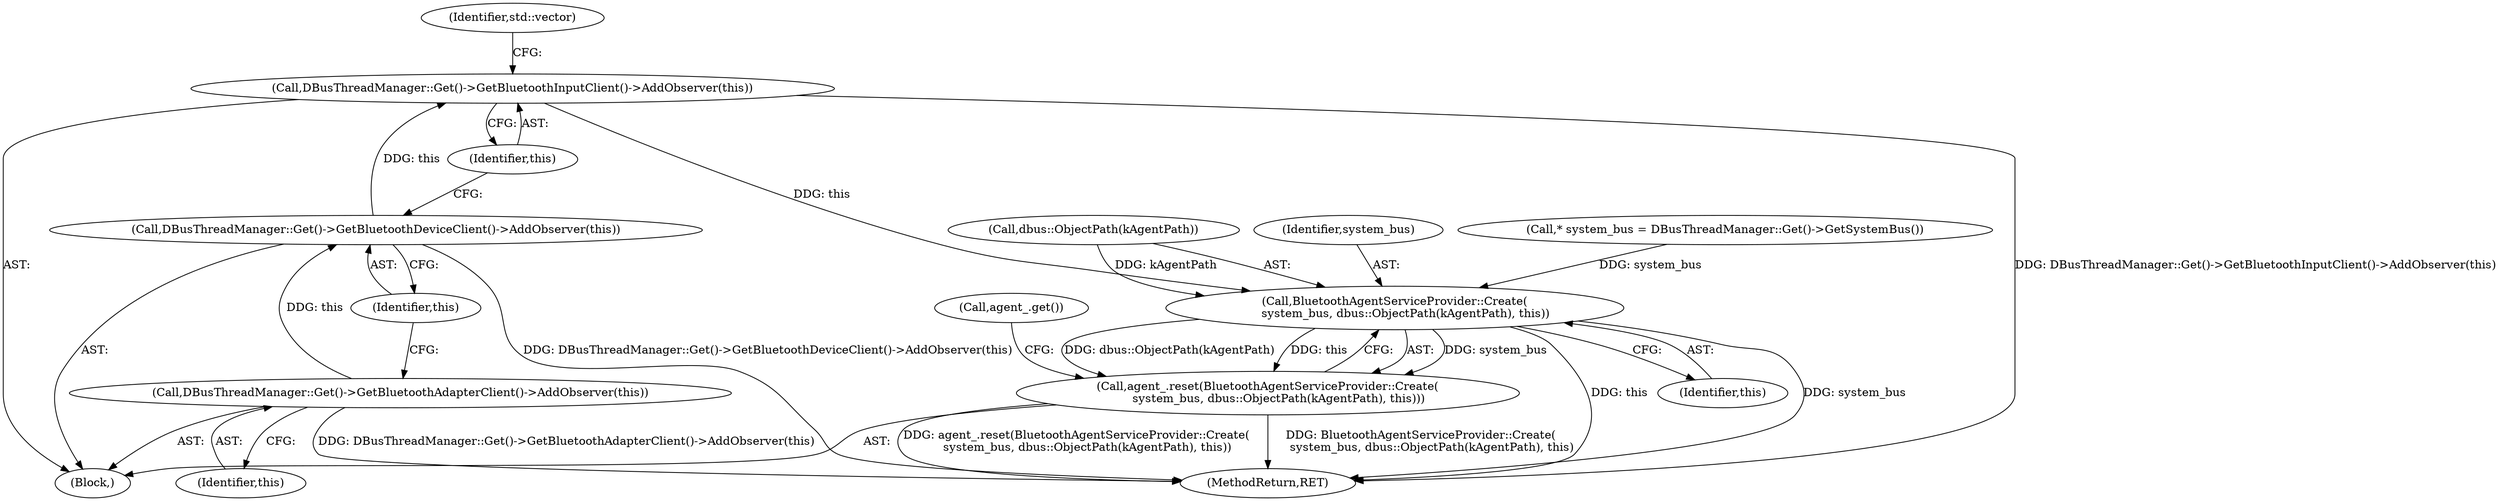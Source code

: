 digraph "0_Chrome_d358f57009b85fb7440208afa5ba87636b491889_0@API" {
"1000107" [label="(Call,DBusThreadManager::Get()->GetBluetoothInputClient()->AddObserver(this))"];
"1000105" [label="(Call,DBusThreadManager::Get()->GetBluetoothDeviceClient()->AddObserver(this))"];
"1000103" [label="(Call,DBusThreadManager::Get()->GetBluetoothAdapterClient()->AddObserver(this))"];
"1000135" [label="(Call,BluetoothAgentServiceProvider::Create(\n      system_bus, dbus::ObjectPath(kAgentPath), this))"];
"1000134" [label="(Call,agent_.reset(BluetoothAgentServiceProvider::Create(\n      system_bus, dbus::ObjectPath(kAgentPath), this)))"];
"1000106" [label="(Identifier,this)"];
"1000111" [label="(Identifier,std::vector)"];
"1000102" [label="(Block,)"];
"1000105" [label="(Call,DBusThreadManager::Get()->GetBluetoothDeviceClient()->AddObserver(this))"];
"1000104" [label="(Identifier,this)"];
"1000135" [label="(Call,BluetoothAgentServiceProvider::Create(\n      system_bus, dbus::ObjectPath(kAgentPath), this))"];
"1000134" [label="(Call,agent_.reset(BluetoothAgentServiceProvider::Create(\n      system_bus, dbus::ObjectPath(kAgentPath), this)))"];
"1000139" [label="(Identifier,this)"];
"1000136" [label="(Identifier,system_bus)"];
"1000131" [label="(Call,* system_bus = DBusThreadManager::Get()->GetSystemBus())"];
"1000107" [label="(Call,DBusThreadManager::Get()->GetBluetoothInputClient()->AddObserver(this))"];
"1000108" [label="(Identifier,this)"];
"1000158" [label="(MethodReturn,RET)"];
"1000141" [label="(Call,agent_.get())"];
"1000137" [label="(Call,dbus::ObjectPath(kAgentPath))"];
"1000103" [label="(Call,DBusThreadManager::Get()->GetBluetoothAdapterClient()->AddObserver(this))"];
"1000107" -> "1000102"  [label="AST: "];
"1000107" -> "1000108"  [label="CFG: "];
"1000108" -> "1000107"  [label="AST: "];
"1000111" -> "1000107"  [label="CFG: "];
"1000107" -> "1000158"  [label="DDG: DBusThreadManager::Get()->GetBluetoothInputClient()->AddObserver(this)"];
"1000105" -> "1000107"  [label="DDG: this"];
"1000107" -> "1000135"  [label="DDG: this"];
"1000105" -> "1000102"  [label="AST: "];
"1000105" -> "1000106"  [label="CFG: "];
"1000106" -> "1000105"  [label="AST: "];
"1000108" -> "1000105"  [label="CFG: "];
"1000105" -> "1000158"  [label="DDG: DBusThreadManager::Get()->GetBluetoothDeviceClient()->AddObserver(this)"];
"1000103" -> "1000105"  [label="DDG: this"];
"1000103" -> "1000102"  [label="AST: "];
"1000103" -> "1000104"  [label="CFG: "];
"1000104" -> "1000103"  [label="AST: "];
"1000106" -> "1000103"  [label="CFG: "];
"1000103" -> "1000158"  [label="DDG: DBusThreadManager::Get()->GetBluetoothAdapterClient()->AddObserver(this)"];
"1000135" -> "1000134"  [label="AST: "];
"1000135" -> "1000139"  [label="CFG: "];
"1000136" -> "1000135"  [label="AST: "];
"1000137" -> "1000135"  [label="AST: "];
"1000139" -> "1000135"  [label="AST: "];
"1000134" -> "1000135"  [label="CFG: "];
"1000135" -> "1000158"  [label="DDG: this"];
"1000135" -> "1000158"  [label="DDG: system_bus"];
"1000135" -> "1000134"  [label="DDG: system_bus"];
"1000135" -> "1000134"  [label="DDG: dbus::ObjectPath(kAgentPath)"];
"1000135" -> "1000134"  [label="DDG: this"];
"1000131" -> "1000135"  [label="DDG: system_bus"];
"1000137" -> "1000135"  [label="DDG: kAgentPath"];
"1000134" -> "1000102"  [label="AST: "];
"1000141" -> "1000134"  [label="CFG: "];
"1000134" -> "1000158"  [label="DDG: agent_.reset(BluetoothAgentServiceProvider::Create(\n      system_bus, dbus::ObjectPath(kAgentPath), this))"];
"1000134" -> "1000158"  [label="DDG: BluetoothAgentServiceProvider::Create(\n      system_bus, dbus::ObjectPath(kAgentPath), this)"];
}
